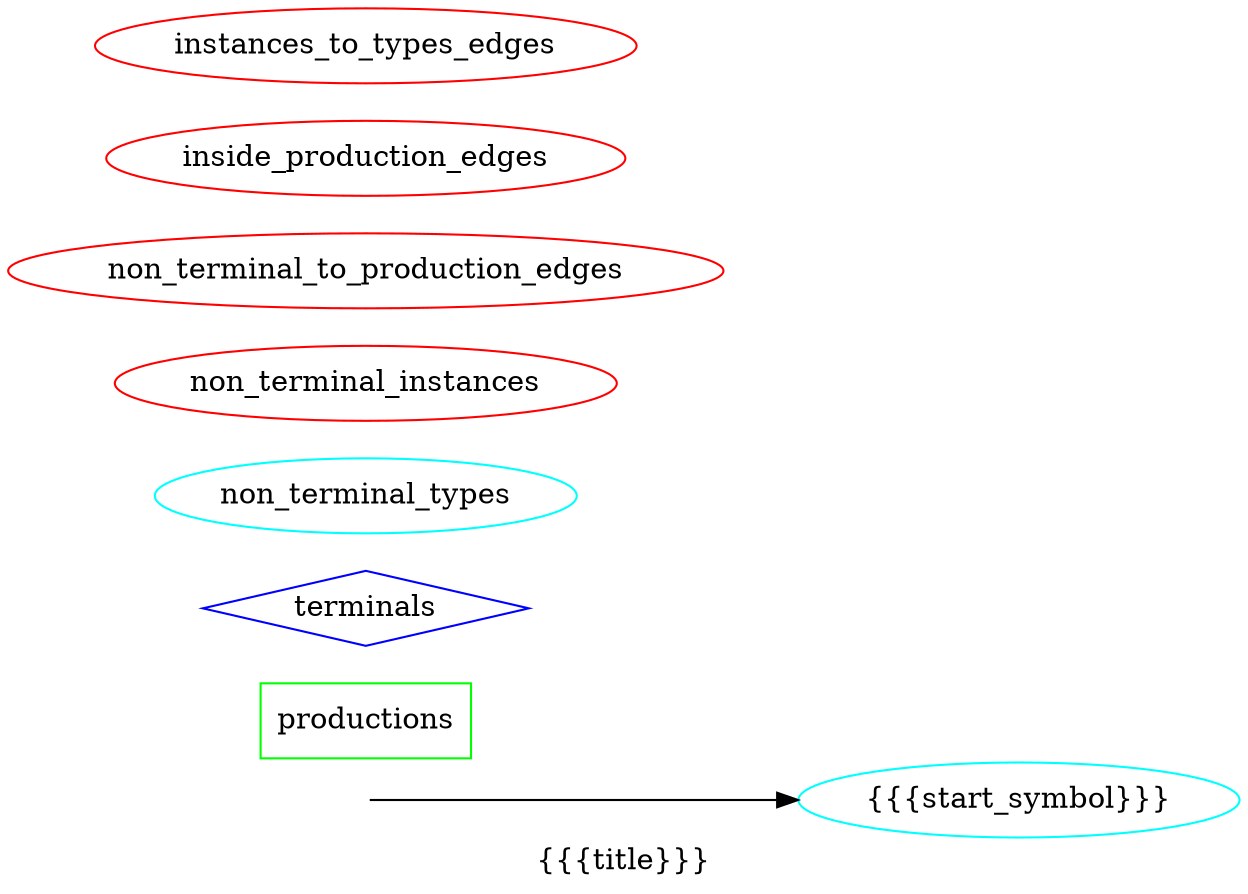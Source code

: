 digraph G {
    rankdir=LR;
    label="{{{title}}}";

    // S T A R T   S Y M B O L
    node [shape=point, style=invis]; ""
    node [shape=ellipse, color=cyan, style=solid];
    "" -> "{{{start_symbol}}}"

    // P R O D U C T I O N S
    node [shape=rectangle, color=green];
{{{productions}}}
    // T E R M I N A L S
    node [shape=diamond, color=blue];
{{{terminals}}}
    // N O N - T E R M I N A L S
    // TYPES
    node [shape=ellipse, color=cyan];
{{{non_terminal_types}}}
    // INSTANCES
    node [color=red];
{{{non_terminal_instances}}}
    // E D G E S
    // Nt TO PRODUCTIONS
    edge [color=blue];
{{{non_terminal_to_production_edges}}}
    // INSIDE PRODUCTIONS
    edge [color=green, fontcolor=green];
{{{inside_production_edges}}}
    // Nt INSTANCES <=> Nt TYPES
    edge [color=cyan, label=""];
{{{instances_to_types_edges}}}}
